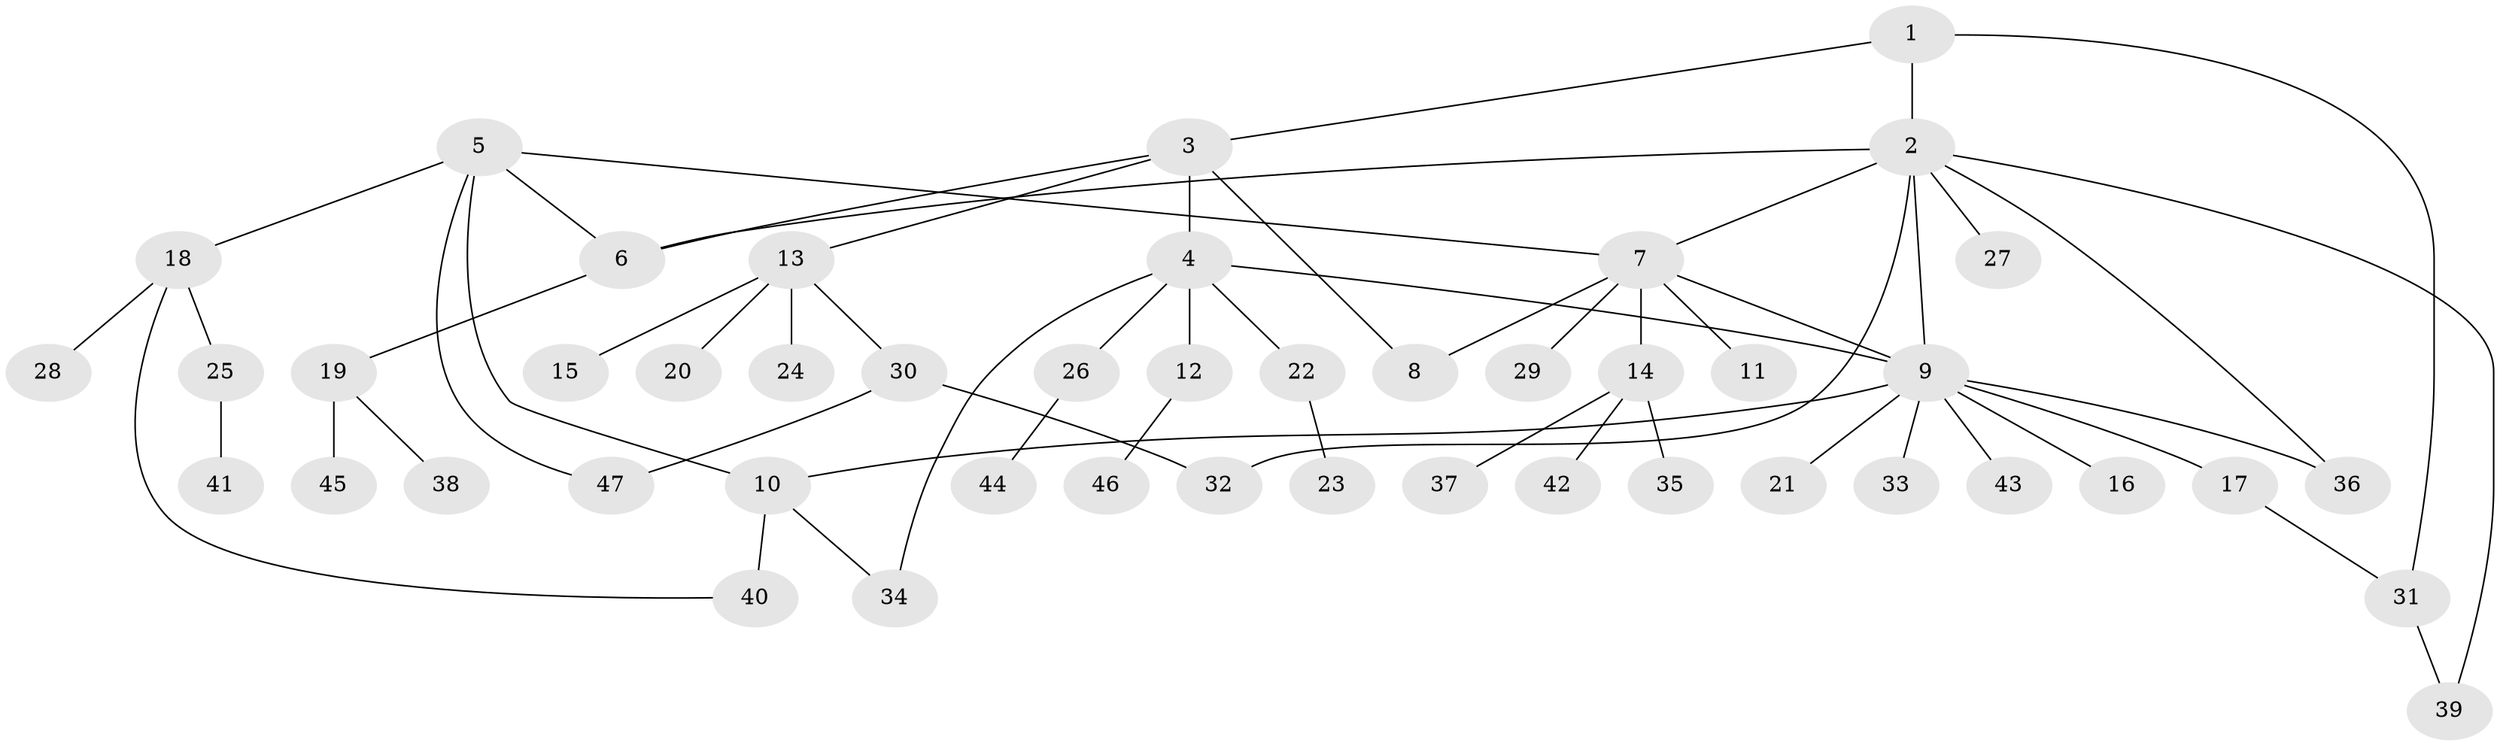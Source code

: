 // Generated by graph-tools (version 1.1) at 2025/37/03/09/25 02:37:24]
// undirected, 47 vertices, 59 edges
graph export_dot {
graph [start="1"]
  node [color=gray90,style=filled];
  1;
  2;
  3;
  4;
  5;
  6;
  7;
  8;
  9;
  10;
  11;
  12;
  13;
  14;
  15;
  16;
  17;
  18;
  19;
  20;
  21;
  22;
  23;
  24;
  25;
  26;
  27;
  28;
  29;
  30;
  31;
  32;
  33;
  34;
  35;
  36;
  37;
  38;
  39;
  40;
  41;
  42;
  43;
  44;
  45;
  46;
  47;
  1 -- 2;
  1 -- 3;
  1 -- 31;
  2 -- 6;
  2 -- 7;
  2 -- 9;
  2 -- 27;
  2 -- 32;
  2 -- 36;
  2 -- 39;
  3 -- 4;
  3 -- 6;
  3 -- 8;
  3 -- 13;
  4 -- 9;
  4 -- 12;
  4 -- 22;
  4 -- 26;
  4 -- 34;
  5 -- 6;
  5 -- 7;
  5 -- 10;
  5 -- 18;
  5 -- 47;
  6 -- 19;
  7 -- 8;
  7 -- 9;
  7 -- 11;
  7 -- 14;
  7 -- 29;
  9 -- 10;
  9 -- 16;
  9 -- 17;
  9 -- 21;
  9 -- 33;
  9 -- 36;
  9 -- 43;
  10 -- 34;
  10 -- 40;
  12 -- 46;
  13 -- 15;
  13 -- 20;
  13 -- 24;
  13 -- 30;
  14 -- 35;
  14 -- 37;
  14 -- 42;
  17 -- 31;
  18 -- 25;
  18 -- 28;
  18 -- 40;
  19 -- 38;
  19 -- 45;
  22 -- 23;
  25 -- 41;
  26 -- 44;
  30 -- 32;
  30 -- 47;
  31 -- 39;
}
